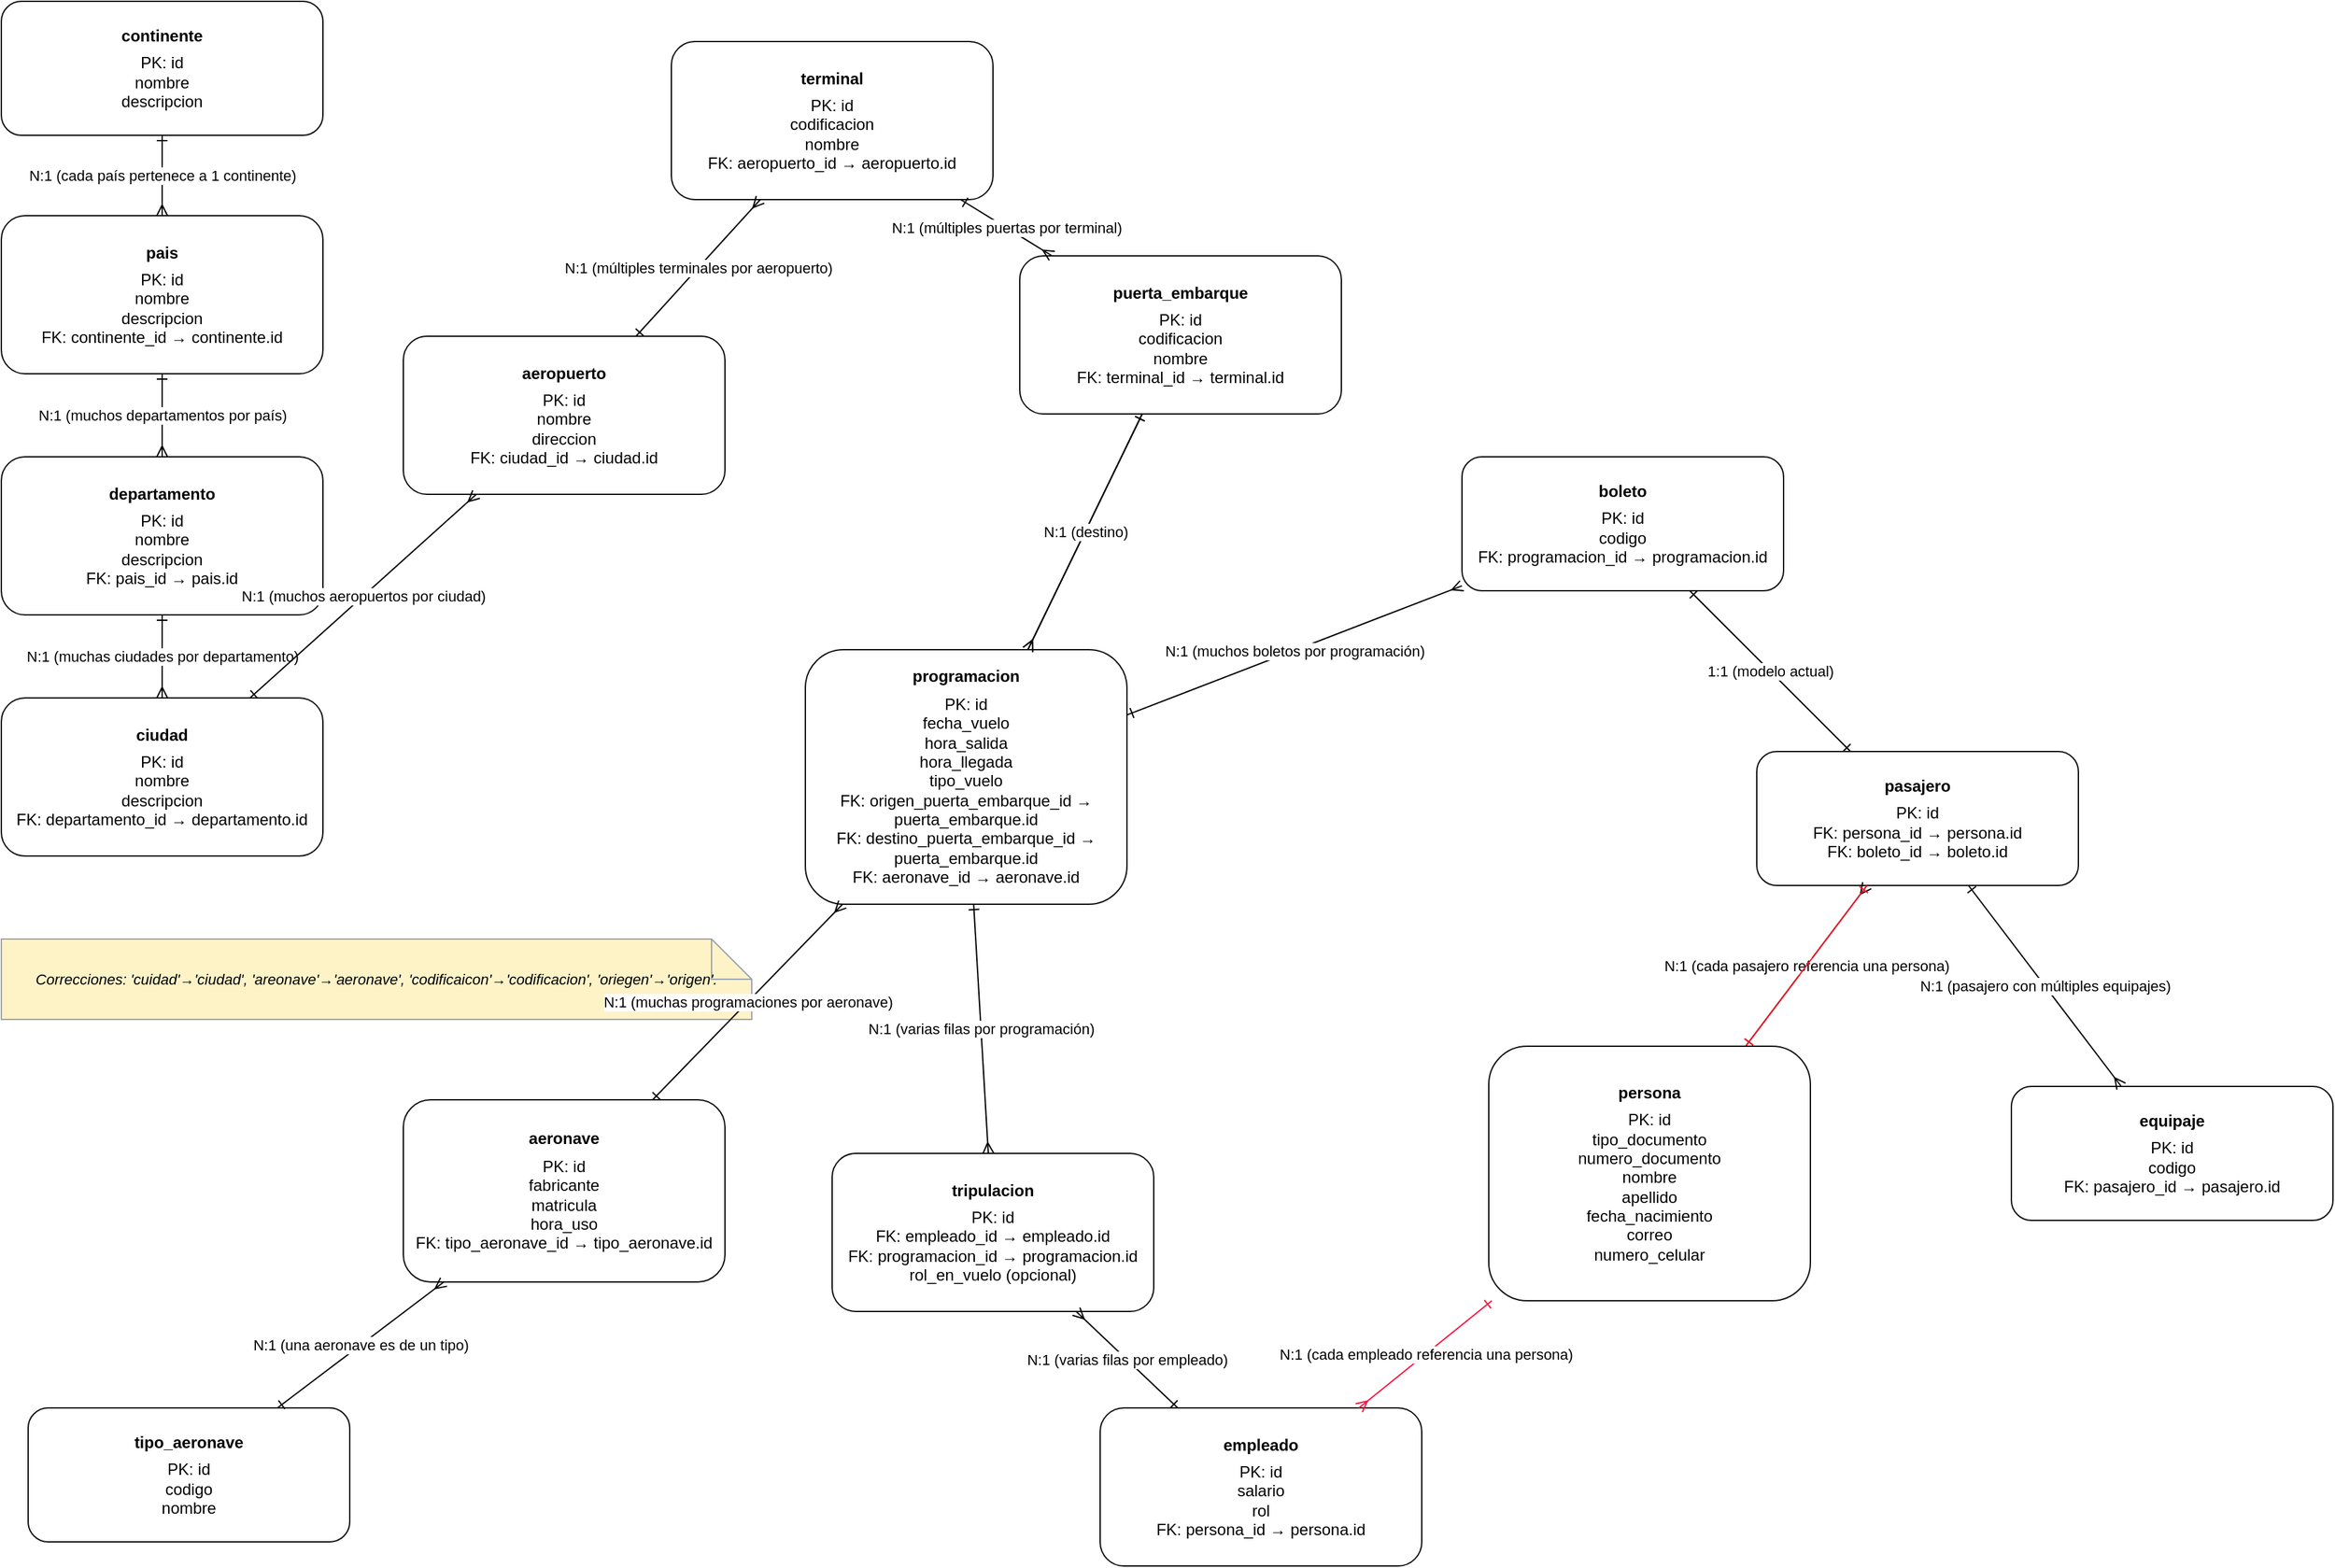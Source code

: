 <mxfile version="28.0.6">
  <diagram name="ERM - Vuelos (Safe)" id="56ce8884ea2d">
    <mxGraphModel dx="1226" dy="849" grid="1" gridSize="10" guides="1" tooltips="1" connect="1" arrows="1" fold="1" page="1" pageScale="1" pageWidth="1920" pageHeight="1080" math="0" shadow="0">
      <root>
        <mxCell id="0" />
        <mxCell id="1" parent="0" />
        <mxCell id="3" value="&lt;b&gt;continente&lt;/b&gt;&lt;div style=&quot;margin-top:6px&quot;&gt;PK: id&lt;br/&gt;nombre&lt;br/&gt;descripcion&lt;/div&gt;" style="shape=rectangle;rounded=1;whiteSpace=wrap;html=1;strokeWidth=1;fillColor=#ffffff;strokeColor=#111111;fontSize=12;" parent="1" vertex="1">
          <mxGeometry x="40" y="40" width="240" height="100" as="geometry" />
        </mxCell>
        <mxCell id="4" value="&lt;b&gt;pais&lt;/b&gt;&lt;div style=&quot;margin-top:6px&quot;&gt;PK: id&lt;br/&gt;nombre&lt;br/&gt;descripcion&lt;br/&gt;FK: continente_id → continente.id&lt;/div&gt;" style="shape=rectangle;rounded=1;whiteSpace=wrap;html=1;strokeWidth=1;fillColor=#ffffff;strokeColor=#111111;fontSize=12;" parent="1" vertex="1">
          <mxGeometry x="40" y="200" width="240" height="118" as="geometry" />
        </mxCell>
        <mxCell id="5" value="&lt;b&gt;departamento&lt;/b&gt;&lt;div style=&quot;margin-top:6px&quot;&gt;PK: id&lt;br/&gt;nombre&lt;br/&gt;descripcion&lt;br/&gt;FK: pais_id → pais.id&lt;/div&gt;" style="shape=rectangle;rounded=1;whiteSpace=wrap;html=1;strokeWidth=1;fillColor=#ffffff;strokeColor=#111111;fontSize=12;" parent="1" vertex="1">
          <mxGeometry x="40" y="380" width="240" height="118" as="geometry" />
        </mxCell>
        <mxCell id="6" value="&lt;b&gt;ciudad&lt;/b&gt;&lt;div style=&quot;margin-top:6px&quot;&gt;PK: id&lt;br/&gt;nombre&lt;br/&gt;descripcion&lt;br/&gt;FK: departamento_id → departamento.id&lt;/div&gt;" style="shape=rectangle;rounded=1;whiteSpace=wrap;html=1;strokeWidth=1;fillColor=#ffffff;strokeColor=#111111;fontSize=12;" parent="1" vertex="1">
          <mxGeometry x="40" y="560" width="240" height="118" as="geometry" />
        </mxCell>
        <mxCell id="7" value="&lt;b&gt;aeropuerto&lt;/b&gt;&lt;div style=&quot;margin-top:6px&quot;&gt;PK: id&lt;br/&gt;nombre&lt;br/&gt;direccion&lt;br/&gt;FK: ciudad_id → ciudad.id&lt;/div&gt;" style="shape=rectangle;rounded=1;whiteSpace=wrap;html=1;strokeWidth=1;fillColor=#ffffff;strokeColor=#111111;fontSize=12;" parent="1" vertex="1">
          <mxGeometry x="340" y="290" width="240" height="118" as="geometry" />
        </mxCell>
        <mxCell id="8" value="&lt;b&gt;terminal&lt;/b&gt;&lt;div style=&quot;margin-top:6px&quot;&gt;PK: id&lt;br/&gt;codificacion&lt;br/&gt;nombre&lt;br/&gt;FK: aeropuerto_id → aeropuerto.id&lt;/div&gt;" style="shape=rectangle;rounded=1;whiteSpace=wrap;html=1;strokeWidth=1;fillColor=#ffffff;strokeColor=#111111;fontSize=12;" parent="1" vertex="1">
          <mxGeometry x="540" y="70" width="240" height="118" as="geometry" />
        </mxCell>
        <mxCell id="9" value="&lt;b&gt;puerta_embarque&lt;/b&gt;&lt;div style=&quot;margin-top:6px&quot;&gt;PK: id&lt;br/&gt;codificacion&lt;br/&gt;nombre&lt;br/&gt;FK: terminal_id → terminal.id&lt;/div&gt;" style="shape=rectangle;rounded=1;whiteSpace=wrap;html=1;strokeWidth=1;fillColor=#ffffff;strokeColor=#111111;fontSize=12;" parent="1" vertex="1">
          <mxGeometry x="800" y="230" width="240" height="118" as="geometry" />
        </mxCell>
        <mxCell id="10" value="&lt;b&gt;tipo_aeronave&lt;/b&gt;&lt;div style=&quot;margin-top:6px&quot;&gt;PK: id&lt;br/&gt;codigo&lt;br/&gt;nombre&lt;/div&gt;" style="shape=rectangle;rounded=1;whiteSpace=wrap;html=1;strokeWidth=1;fillColor=#ffffff;strokeColor=#111111;fontSize=12;" parent="1" vertex="1">
          <mxGeometry x="60" y="1090" width="240" height="100" as="geometry" />
        </mxCell>
        <mxCell id="11" value="&lt;b&gt;aeronave&lt;/b&gt;&lt;div style=&quot;margin-top:6px&quot;&gt;PK: id&lt;br/&gt;fabricante&lt;br/&gt;matricula&lt;br/&gt;hora_uso&lt;br/&gt;FK: tipo_aeronave_id → tipo_aeronave.id&lt;/div&gt;" style="shape=rectangle;rounded=1;whiteSpace=wrap;html=1;strokeWidth=1;fillColor=#ffffff;strokeColor=#111111;fontSize=12;" parent="1" vertex="1">
          <mxGeometry x="340" y="860" width="240" height="136" as="geometry" />
        </mxCell>
        <mxCell id="13" value="&lt;b&gt;empleado&lt;/b&gt;&lt;div style=&quot;margin-top:6px&quot;&gt;PK: id&lt;br/&gt;salario&lt;br/&gt;rol&lt;br/&gt;FK: persona_id → persona.id&lt;/div&gt;" style="shape=rectangle;rounded=1;whiteSpace=wrap;html=1;strokeWidth=1;fillColor=#ffffff;strokeColor=#111111;fontSize=12;" parent="1" vertex="1">
          <mxGeometry x="860" y="1090" width="240" height="118" as="geometry" />
        </mxCell>
        <mxCell id="14" value="&lt;b&gt;pasajero&lt;/b&gt;&lt;div style=&quot;margin-top:6px&quot;&gt;PK: id&lt;br/&gt;FK: persona_id → persona.id&lt;br/&gt;FK: boleto_id → boleto.id&lt;/div&gt;" style="shape=rectangle;rounded=1;whiteSpace=wrap;html=1;strokeWidth=1;fillColor=#ffffff;strokeColor=#111111;fontSize=12;" parent="1" vertex="1">
          <mxGeometry x="1350" y="600" width="240" height="100" as="geometry" />
        </mxCell>
        <mxCell id="15" value="&lt;b&gt;equipaje&lt;/b&gt;&lt;div style=&quot;margin-top:6px&quot;&gt;PK: id&lt;br/&gt;codigo&lt;br/&gt;FK: pasajero_id → pasajero.id&lt;/div&gt;" style="shape=rectangle;rounded=1;whiteSpace=wrap;html=1;strokeWidth=1;fillColor=#ffffff;strokeColor=#111111;fontSize=12;" parent="1" vertex="1">
          <mxGeometry x="1540" y="850" width="240" height="100" as="geometry" />
        </mxCell>
        <mxCell id="16" value="&lt;b&gt;programacion&lt;/b&gt;&lt;div style=&quot;margin-top:6px&quot;&gt;PK: id&lt;br/&gt;fecha_vuelo&lt;br/&gt;hora_salida&lt;br/&gt;hora_llegada&lt;br/&gt;tipo_vuelo&lt;br/&gt;FK: origen_puerta_embarque_id → puerta_embarque.id&lt;br/&gt;FK: destino_puerta_embarque_id → puerta_embarque.id&lt;br/&gt;FK: aeronave_id → aeronave.id&lt;/div&gt;" style="shape=rectangle;rounded=1;whiteSpace=wrap;html=1;strokeWidth=1;fillColor=#ffffff;strokeColor=#111111;fontSize=12;" parent="1" vertex="1">
          <mxGeometry x="640" y="524" width="240" height="190" as="geometry" />
        </mxCell>
        <mxCell id="17" value="&lt;b&gt;boleto&lt;/b&gt;&lt;div style=&quot;margin-top:6px&quot;&gt;PK: id&lt;br/&gt;codigo&lt;br/&gt;FK: programacion_id → programacion.id&lt;/div&gt;" style="shape=rectangle;rounded=1;whiteSpace=wrap;html=1;strokeWidth=1;fillColor=#ffffff;strokeColor=#111111;fontSize=12;" parent="1" vertex="1">
          <mxGeometry x="1130" y="380" width="240" height="100" as="geometry" />
        </mxCell>
        <mxCell id="18" value="&lt;b&gt;tripulacion&lt;/b&gt;&lt;div style=&quot;margin-top:6px&quot;&gt;PK: id&lt;br/&gt;FK: empleado_id → empleado.id&lt;br/&gt;FK: programacion_id → programacion.id&lt;br/&gt;rol_en_vuelo (opcional)&lt;/div&gt;" style="shape=rectangle;rounded=1;whiteSpace=wrap;html=1;strokeWidth=1;fillColor=#ffffff;strokeColor=#111111;fontSize=12;" parent="1" vertex="1">
          <mxGeometry x="660" y="900" width="240" height="118" as="geometry" />
        </mxCell>
        <mxCell id="19" value="&lt;i&gt;Correcciones: &#39;cuidad&#39;→&#39;ciudad&#39;, &#39;areonave&#39;→&#39;aeronave&#39;, &#39;codificaicon&#39;→&#39;codificacion&#39;, &#39;oriegen&#39;→&#39;origen&#39;.&lt;/i&gt;" style="shape=note;whiteSpace=wrap;html=1;strokeColor=#9CA3AF;fillColor=#FEF3C7;fontSize=11;" parent="1" vertex="1">
          <mxGeometry x="40" y="740" width="560" height="60" as="geometry" />
        </mxCell>
        <mxCell id="20" value="N:1 (cada país pertenece a 1 continente)" style="endArrow=ERone;endFill=0;startArrow=ERmany;startFill=0;html=1;strokeWidth=1;flowAnimation=0;shadow=0;" parent="1" source="4" target="3" edge="1">
          <mxGeometry relative="1" as="geometry" />
        </mxCell>
        <mxCell id="21" value="N:1 (muchos departamentos por país)" style="endArrow=ERone;endFill=0;startArrow=ERmany;startFill=0;html=1;strokeWidth=1;" parent="1" source="5" target="4" edge="1">
          <mxGeometry relative="1" as="geometry" />
        </mxCell>
        <mxCell id="22" value="N:1 (muchas ciudades por departamento)" style="endArrow=ERone;endFill=0;startArrow=ERmany;startFill=0;html=1;strokeWidth=1;" parent="1" source="6" target="5" edge="1">
          <mxGeometry relative="1" as="geometry" />
        </mxCell>
        <mxCell id="23" value="N:1 (muchos aeropuertos por ciudad)" style="endArrow=ERone;endFill=0;startArrow=ERmany;startFill=0;html=1;strokeWidth=1;" parent="1" source="7" target="6" edge="1">
          <mxGeometry relative="1" as="geometry" />
        </mxCell>
        <mxCell id="24" value="N:1 (múltiples terminales por aeropuerto)" style="endArrow=ERone;endFill=0;startArrow=ERmany;startFill=0;html=1;strokeWidth=1;" parent="1" source="8" target="7" edge="1">
          <mxGeometry relative="1" as="geometry" />
        </mxCell>
        <mxCell id="25" value="N:1 (múltiples puertas por terminal)" style="endArrow=ERone;endFill=0;startArrow=ERmany;startFill=0;html=1;strokeWidth=1;" parent="1" source="9" target="8" edge="1">
          <mxGeometry relative="1" as="geometry" />
        </mxCell>
        <mxCell id="26" value="N:1 (una aeronave es de un tipo)" style="endArrow=ERone;endFill=0;startArrow=ERmany;startFill=0;html=1;strokeWidth=1;" parent="1" source="11" target="10" edge="1">
          <mxGeometry relative="1" as="geometry" />
        </mxCell>
        <mxCell id="27" value="N:1 (cada empleado referencia una persona)" style="endArrow=ERone;endFill=0;startArrow=ERmany;startFill=0;html=1;strokeWidth=1;strokeColor=#FF113C;" parent="1" source="13" target="12" edge="1">
          <mxGeometry relative="1" as="geometry" />
        </mxCell>
        <mxCell id="28" value="N:1 (cada pasajero referencia una persona)" style="endArrow=ERone;endFill=0;startArrow=ERmany;startFill=0;html=1;strokeWidth=1;" parent="1" source="14" target="12" edge="1">
          <mxGeometry relative="1" as="geometry" />
        </mxCell>
        <mxCell id="29" value="N:1 (pasajero con múltiples equipajes)" style="endArrow=ERone;endFill=0;startArrow=ERmany;startFill=0;html=1;strokeWidth=1;" parent="1" source="15" target="14" edge="1">
          <mxGeometry relative="1" as="geometry" />
        </mxCell>
        <mxCell id="30" value="N:1 (muchas programaciones por aeronave)" style="endArrow=ERone;endFill=0;startArrow=ERmany;startFill=0;html=1;strokeWidth=1;" parent="1" source="16" target="11" edge="1">
          <mxGeometry relative="1" as="geometry" />
        </mxCell>
        <mxCell id="31" value="N:1 (muchos boletos por programación)" style="endArrow=ERone;endFill=0;startArrow=ERmany;startFill=0;html=1;strokeWidth=1;" parent="1" source="17" target="16" edge="1">
          <mxGeometry relative="1" as="geometry" />
        </mxCell>
        <mxCell id="32" value="N:1 (varias filas por empleado)" style="endArrow=ERone;endFill=0;startArrow=ERmany;startFill=0;html=1;strokeWidth=1;" parent="1" source="18" target="13" edge="1">
          <mxGeometry relative="1" as="geometry" />
        </mxCell>
        <mxCell id="33" value="N:1 (varias filas por programación)" style="endArrow=ERone;endFill=0;startArrow=ERmany;startFill=0;html=1;strokeWidth=1;" parent="1" source="18" target="16" edge="1">
          <mxGeometry relative="1" as="geometry" />
        </mxCell>
        <mxCell id="34" value="N:1 (origen)" style="endArrow=ERone;endFill=0;startArrow=ERmany;startFill=0;html=1;strokeWidth=1;" parent="1" source="16" target="9" edge="1">
          <mxGeometry relative="1" as="geometry" />
        </mxCell>
        <mxCell id="35" value="N:1 (destino)" style="endArrow=ERone;endFill=0;startArrow=ERmany;startFill=0;html=1;strokeWidth=1;" parent="1" source="16" target="9" edge="1">
          <mxGeometry relative="1" as="geometry" />
        </mxCell>
        <mxCell id="36" value="1:1 (modelo actual)" style="endArrow=ERone;endFill=0;startArrow=ERone;startFill=0;html=1;strokeWidth=1;" parent="1" source="14" target="17" edge="1">
          <mxGeometry relative="1" as="geometry" />
        </mxCell>
        <mxCell id="GavWCoUBOEf9S78MXq3v-36" value="" style="endArrow=ERone;endFill=0;startArrow=ERone;startFill=0;html=1;strokeWidth=1;strokeColor=#FF1325;" edge="1" parent="1" source="14" target="12">
          <mxGeometry relative="1" as="geometry">
            <mxPoint x="1163" y="949" as="sourcePoint" />
            <mxPoint x="877" y="700" as="targetPoint" />
          </mxGeometry>
        </mxCell>
        <mxCell id="12" value="&lt;b&gt;persona&lt;/b&gt;&lt;div style=&quot;margin-top:6px&quot;&gt;PK: id&lt;br/&gt;tipo_documento&lt;br/&gt;numero_documento&lt;br/&gt;nombre&lt;br/&gt;apellido&lt;br/&gt;fecha_nacimiento&lt;br/&gt;correo&lt;br/&gt;numero_celular&lt;/div&gt;" style="shape=rectangle;rounded=1;whiteSpace=wrap;html=1;strokeWidth=1;fillColor=#ffffff;strokeColor=#111111;fontSize=12;" parent="1" vertex="1">
          <mxGeometry x="1150" y="820" width="240" height="190" as="geometry" />
        </mxCell>
      </root>
    </mxGraphModel>
  </diagram>
</mxfile>
